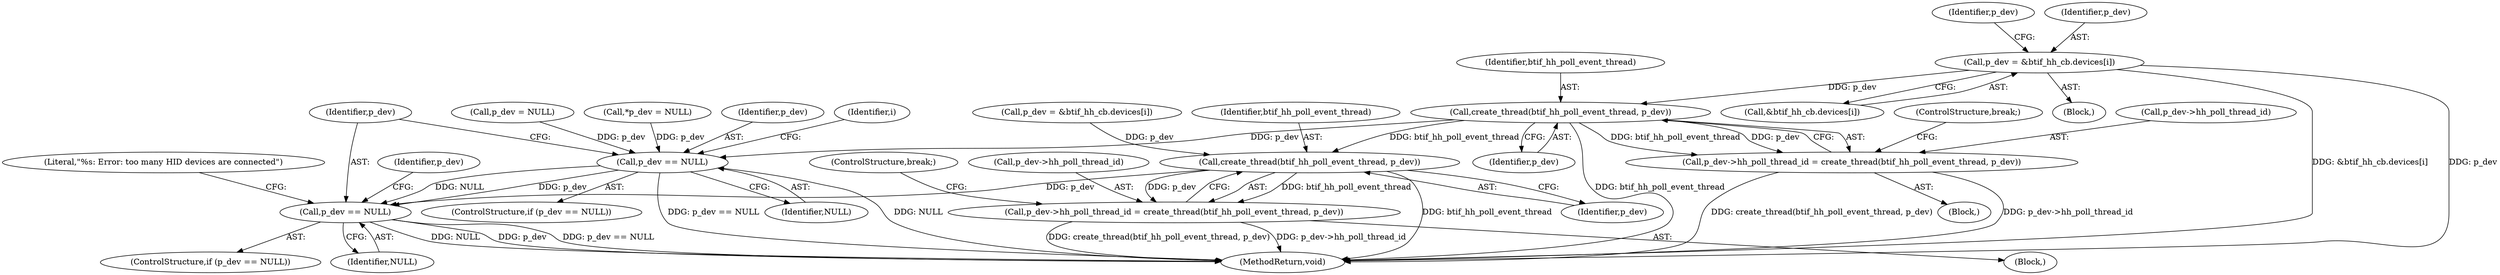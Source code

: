 digraph "0_Android_472271b153c5dc53c28beac55480a8d8434b2d5c_7@API" {
"1000253" [label="(Call,create_thread(btif_hh_poll_event_thread, p_dev))"];
"1000131" [label="(Call,p_dev = &btif_hh_cb.devices[i])"];
"1000249" [label="(Call,p_dev->hh_poll_thread_id = create_thread(btif_hh_poll_event_thread, p_dev))"];
"1000261" [label="(Call,p_dev == NULL)"];
"1000367" [label="(Call,p_dev == NULL)"];
"1000362" [label="(Call,create_thread(btif_hh_poll_event_thread, p_dev))"];
"1000358" [label="(Call,p_dev->hh_poll_thread_id = create_thread(btif_hh_poll_event_thread, p_dev))"];
"1000255" [label="(Identifier,p_dev)"];
"1000133" [label="(Call,&btif_hh_cb.devices[i])"];
"1000143" [label="(Identifier,p_dev)"];
"1000267" [label="(Identifier,i)"];
"1000254" [label="(Identifier,btif_hh_poll_event_thread)"];
"1000359" [label="(Call,p_dev->hh_poll_thread_id)"];
"1000366" [label="(ControlStructure,if (p_dev == NULL))"];
"1000372" [label="(Literal,\"%s: Error: too many HID devices are connected\")"];
"1000367" [label="(Call,p_dev == NULL)"];
"1000368" [label="(Identifier,p_dev)"];
"1000286" [label="(Call,p_dev = &btif_hh_cb.devices[i])"];
"1000253" [label="(Call,create_thread(btif_hh_poll_event_thread, p_dev))"];
"1000386" [label="(MethodReturn,void)"];
"1000257" [label="(Call,p_dev = NULL)"];
"1000261" [label="(Call,p_dev == NULL)"];
"1000377" [label="(Identifier,p_dev)"];
"1000256" [label="(ControlStructure,break;)"];
"1000250" [label="(Call,p_dev->hh_poll_thread_id)"];
"1000369" [label="(Identifier,NULL)"];
"1000108" [label="(Call,*p_dev = NULL)"];
"1000130" [label="(Block,)"];
"1000364" [label="(Identifier,p_dev)"];
"1000363" [label="(Identifier,btif_hh_poll_event_thread)"];
"1000249" [label="(Call,p_dev->hh_poll_thread_id = create_thread(btif_hh_poll_event_thread, p_dev))"];
"1000358" [label="(Call,p_dev->hh_poll_thread_id = create_thread(btif_hh_poll_event_thread, p_dev))"];
"1000260" [label="(ControlStructure,if (p_dev == NULL))"];
"1000346" [label="(Block,)"];
"1000362" [label="(Call,create_thread(btif_hh_poll_event_thread, p_dev))"];
"1000132" [label="(Identifier,p_dev)"];
"1000365" [label="(ControlStructure,break;)"];
"1000262" [label="(Identifier,p_dev)"];
"1000131" [label="(Call,p_dev = &btif_hh_cb.devices[i])"];
"1000151" [label="(Block,)"];
"1000263" [label="(Identifier,NULL)"];
"1000253" -> "1000249"  [label="AST: "];
"1000253" -> "1000255"  [label="CFG: "];
"1000254" -> "1000253"  [label="AST: "];
"1000255" -> "1000253"  [label="AST: "];
"1000249" -> "1000253"  [label="CFG: "];
"1000253" -> "1000386"  [label="DDG: btif_hh_poll_event_thread"];
"1000253" -> "1000249"  [label="DDG: btif_hh_poll_event_thread"];
"1000253" -> "1000249"  [label="DDG: p_dev"];
"1000131" -> "1000253"  [label="DDG: p_dev"];
"1000253" -> "1000261"  [label="DDG: p_dev"];
"1000253" -> "1000362"  [label="DDG: btif_hh_poll_event_thread"];
"1000131" -> "1000130"  [label="AST: "];
"1000131" -> "1000133"  [label="CFG: "];
"1000132" -> "1000131"  [label="AST: "];
"1000133" -> "1000131"  [label="AST: "];
"1000143" -> "1000131"  [label="CFG: "];
"1000131" -> "1000386"  [label="DDG: p_dev"];
"1000131" -> "1000386"  [label="DDG: &btif_hh_cb.devices[i]"];
"1000249" -> "1000151"  [label="AST: "];
"1000250" -> "1000249"  [label="AST: "];
"1000256" -> "1000249"  [label="CFG: "];
"1000249" -> "1000386"  [label="DDG: create_thread(btif_hh_poll_event_thread, p_dev)"];
"1000249" -> "1000386"  [label="DDG: p_dev->hh_poll_thread_id"];
"1000261" -> "1000260"  [label="AST: "];
"1000261" -> "1000263"  [label="CFG: "];
"1000262" -> "1000261"  [label="AST: "];
"1000263" -> "1000261"  [label="AST: "];
"1000267" -> "1000261"  [label="CFG: "];
"1000368" -> "1000261"  [label="CFG: "];
"1000261" -> "1000386"  [label="DDG: NULL"];
"1000261" -> "1000386"  [label="DDG: p_dev == NULL"];
"1000257" -> "1000261"  [label="DDG: p_dev"];
"1000108" -> "1000261"  [label="DDG: p_dev"];
"1000261" -> "1000367"  [label="DDG: p_dev"];
"1000261" -> "1000367"  [label="DDG: NULL"];
"1000367" -> "1000366"  [label="AST: "];
"1000367" -> "1000369"  [label="CFG: "];
"1000368" -> "1000367"  [label="AST: "];
"1000369" -> "1000367"  [label="AST: "];
"1000372" -> "1000367"  [label="CFG: "];
"1000377" -> "1000367"  [label="CFG: "];
"1000367" -> "1000386"  [label="DDG: NULL"];
"1000367" -> "1000386"  [label="DDG: p_dev"];
"1000367" -> "1000386"  [label="DDG: p_dev == NULL"];
"1000362" -> "1000367"  [label="DDG: p_dev"];
"1000362" -> "1000358"  [label="AST: "];
"1000362" -> "1000364"  [label="CFG: "];
"1000363" -> "1000362"  [label="AST: "];
"1000364" -> "1000362"  [label="AST: "];
"1000358" -> "1000362"  [label="CFG: "];
"1000362" -> "1000386"  [label="DDG: btif_hh_poll_event_thread"];
"1000362" -> "1000358"  [label="DDG: btif_hh_poll_event_thread"];
"1000362" -> "1000358"  [label="DDG: p_dev"];
"1000286" -> "1000362"  [label="DDG: p_dev"];
"1000358" -> "1000346"  [label="AST: "];
"1000359" -> "1000358"  [label="AST: "];
"1000365" -> "1000358"  [label="CFG: "];
"1000358" -> "1000386"  [label="DDG: create_thread(btif_hh_poll_event_thread, p_dev)"];
"1000358" -> "1000386"  [label="DDG: p_dev->hh_poll_thread_id"];
}
